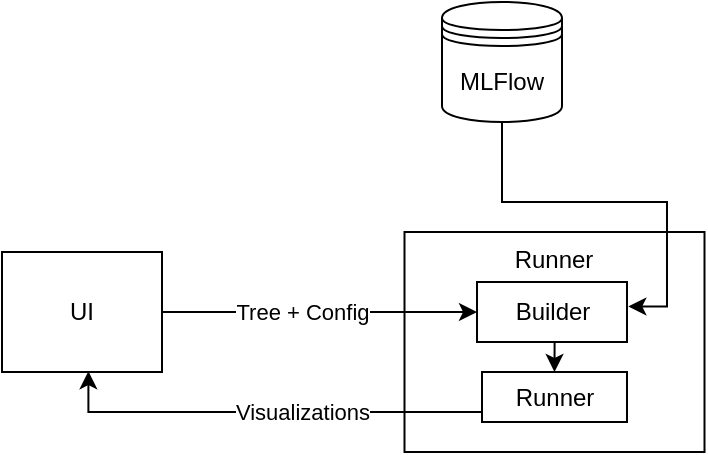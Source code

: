 <mxfile version="22.0.0" type="device">
  <diagram name="Page-1" id="xVs0e0fLdtypwwEe6VS5">
    <mxGraphModel dx="446" dy="411" grid="1" gridSize="10" guides="1" tooltips="1" connect="1" arrows="1" fold="1" page="1" pageScale="1" pageWidth="850" pageHeight="1100" math="0" shadow="0">
      <root>
        <mxCell id="0" />
        <mxCell id="1" parent="0" />
        <mxCell id="5wQoTCts9_gzU7Cf3eyE-5" value="Runner" style="rounded=0;whiteSpace=wrap;html=1;verticalAlign=top;" vertex="1" parent="1">
          <mxGeometry x="401.25" y="135" width="150" height="110" as="geometry" />
        </mxCell>
        <mxCell id="5wQoTCts9_gzU7Cf3eyE-9" style="edgeStyle=orthogonalEdgeStyle;rounded=0;orthogonalLoop=1;jettySize=auto;html=1;entryX=1.009;entryY=0.407;entryDx=0;entryDy=0;entryPerimeter=0;" edge="1" parent="1" source="5wQoTCts9_gzU7Cf3eyE-1" target="5wQoTCts9_gzU7Cf3eyE-6">
          <mxGeometry relative="1" as="geometry" />
        </mxCell>
        <mxCell id="5wQoTCts9_gzU7Cf3eyE-1" value="MLFlow" style="shape=datastore;whiteSpace=wrap;html=1;" vertex="1" parent="1">
          <mxGeometry x="420" y="20" width="60" height="60" as="geometry" />
        </mxCell>
        <mxCell id="5wQoTCts9_gzU7Cf3eyE-7" style="edgeStyle=orthogonalEdgeStyle;rounded=0;orthogonalLoop=1;jettySize=auto;html=1;" edge="1" parent="1" source="5wQoTCts9_gzU7Cf3eyE-2" target="5wQoTCts9_gzU7Cf3eyE-6">
          <mxGeometry relative="1" as="geometry" />
        </mxCell>
        <mxCell id="5wQoTCts9_gzU7Cf3eyE-8" value="Tree + Config" style="edgeLabel;html=1;align=center;verticalAlign=middle;resizable=0;points=[];" vertex="1" connectable="0" parent="5wQoTCts9_gzU7Cf3eyE-7">
          <mxGeometry x="-0.414" y="2" relative="1" as="geometry">
            <mxPoint x="24" y="2" as="offset" />
          </mxGeometry>
        </mxCell>
        <mxCell id="5wQoTCts9_gzU7Cf3eyE-2" value="UI" style="rounded=0;whiteSpace=wrap;html=1;" vertex="1" parent="1">
          <mxGeometry x="200" y="145" width="80" height="60" as="geometry" />
        </mxCell>
        <mxCell id="5wQoTCts9_gzU7Cf3eyE-11" style="edgeStyle=orthogonalEdgeStyle;rounded=0;orthogonalLoop=1;jettySize=auto;html=1;exitX=0.5;exitY=1;exitDx=0;exitDy=0;entryX=0.5;entryY=0;entryDx=0;entryDy=0;" edge="1" parent="1" source="5wQoTCts9_gzU7Cf3eyE-6" target="5wQoTCts9_gzU7Cf3eyE-10">
          <mxGeometry relative="1" as="geometry" />
        </mxCell>
        <mxCell id="5wQoTCts9_gzU7Cf3eyE-6" value="Builder" style="rounded=0;whiteSpace=wrap;html=1;" vertex="1" parent="1">
          <mxGeometry x="437.5" y="160" width="75" height="30" as="geometry" />
        </mxCell>
        <mxCell id="5wQoTCts9_gzU7Cf3eyE-10" value="Runner" style="rounded=0;whiteSpace=wrap;html=1;" vertex="1" parent="1">
          <mxGeometry x="440" y="205" width="72.5" height="25" as="geometry" />
        </mxCell>
        <mxCell id="5wQoTCts9_gzU7Cf3eyE-12" style="edgeStyle=orthogonalEdgeStyle;rounded=0;orthogonalLoop=1;jettySize=auto;html=1;exitX=0;exitY=0.5;exitDx=0;exitDy=0;entryX=0.54;entryY=0.993;entryDx=0;entryDy=0;entryPerimeter=0;" edge="1" parent="1" source="5wQoTCts9_gzU7Cf3eyE-10" target="5wQoTCts9_gzU7Cf3eyE-2">
          <mxGeometry relative="1" as="geometry">
            <Array as="points">
              <mxPoint x="440" y="225" />
              <mxPoint x="243" y="225" />
            </Array>
          </mxGeometry>
        </mxCell>
        <mxCell id="5wQoTCts9_gzU7Cf3eyE-13" value="Visualizations" style="edgeLabel;html=1;align=center;verticalAlign=middle;resizable=0;points=[];" vertex="1" connectable="0" parent="5wQoTCts9_gzU7Cf3eyE-12">
          <mxGeometry x="0.039" relative="1" as="geometry">
            <mxPoint x="19" as="offset" />
          </mxGeometry>
        </mxCell>
      </root>
    </mxGraphModel>
  </diagram>
</mxfile>
